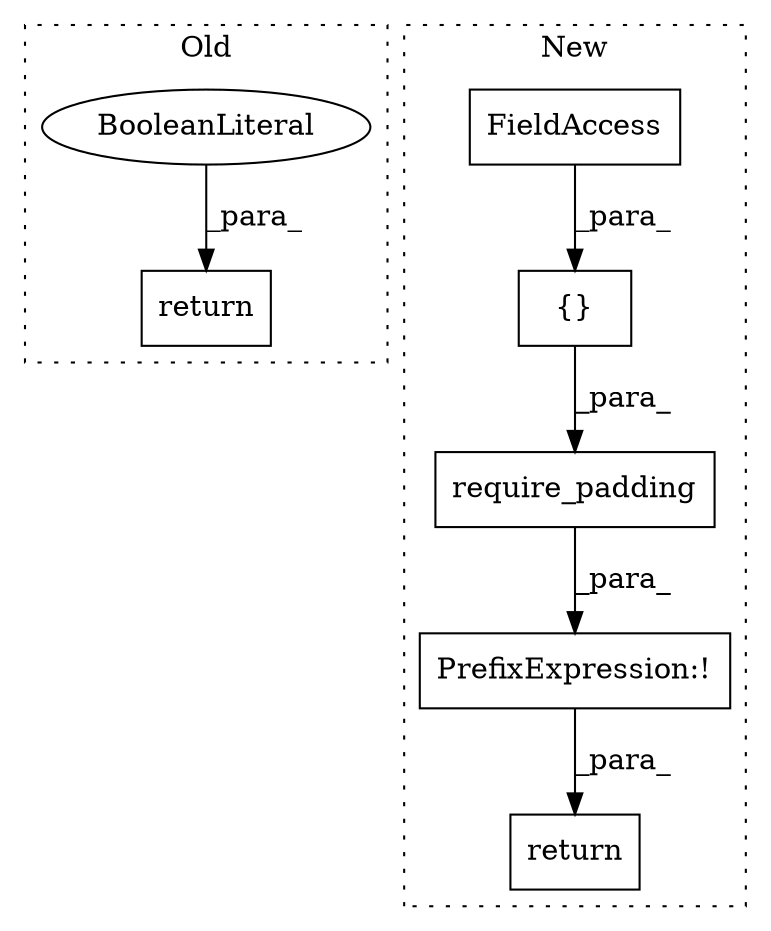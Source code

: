 digraph G {
subgraph cluster0 {
1 [label="return" a="41" s="7682" l="7" shape="box"];
6 [label="BooleanLiteral" a="9" s="7689" l="4" shape="ellipse"];
label = "Old";
style="dotted";
}
subgraph cluster1 {
2 [label="require_padding" a="32" s="7704,7753" l="16,1" shape="box"];
3 [label="PrefixExpression:!" a="38" s="7703" l="1" shape="box"];
4 [label="{}" a="4" s="7729,7752" l="1,1" shape="box"];
5 [label="FieldAccess" a="22" s="7735" l="17" shape="box"];
7 [label="return" a="41" s="7696" l="7" shape="box"];
label = "New";
style="dotted";
}
2 -> 3 [label="_para_"];
3 -> 7 [label="_para_"];
4 -> 2 [label="_para_"];
5 -> 4 [label="_para_"];
6 -> 1 [label="_para_"];
}